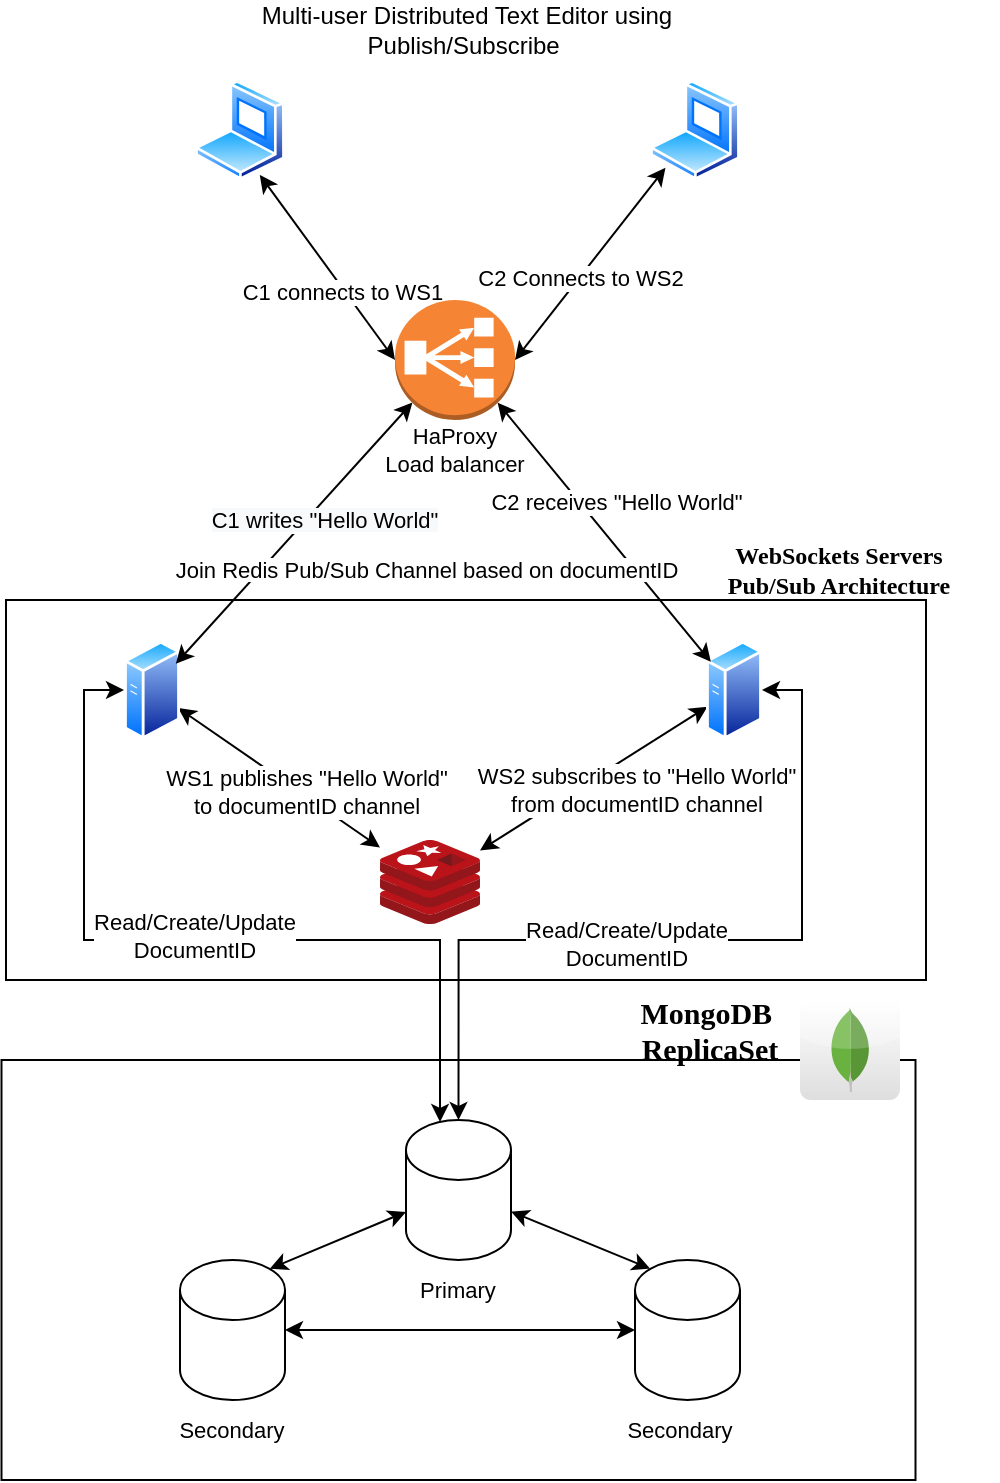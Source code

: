 <mxfile version="18.0.5" type="device"><diagram id="skI-NFIWk_TYZljmzwll" name="Page-1"><mxGraphModel dx="1007" dy="644" grid="1" gridSize="10" guides="1" tooltips="1" connect="1" arrows="1" fold="1" page="1" pageScale="1" pageWidth="850" pageHeight="1100" math="0" shadow="0"><root><mxCell id="0"/><mxCell id="1" parent="0"/><mxCell id="kSDzsmxgTj_N8TkI6QgM-19" value="" style="rounded=0;whiteSpace=wrap;html=1;fontSize=11;" vertex="1" parent="1"><mxGeometry x="160.75" y="790" width="457" height="210" as="geometry"/></mxCell><mxCell id="8jeDCrWK1Eqd4WJG0Ccv-8" style="rounded=0;orthogonalLoop=1;jettySize=auto;html=1;startArrow=classic;startFill=1;entryX=0;entryY=0.5;entryDx=0;entryDy=0;entryPerimeter=0;exitX=0.75;exitY=1;exitDx=0;exitDy=0;" parent="1" source="8jeDCrWK1Eqd4WJG0Ccv-1" target="8jeDCrWK1Eqd4WJG0Ccv-25" edge="1"><mxGeometry relative="1" as="geometry"><mxPoint x="207.498" y="297.997" as="sourcePoint"/><mxPoint x="247.5" y="388" as="targetPoint"/></mxGeometry></mxCell><mxCell id="kSDzsmxgTj_N8TkI6QgM-12" value="C1 connects to WS1" style="edgeLabel;html=1;align=center;verticalAlign=middle;resizable=0;points=[];" vertex="1" connectable="0" parent="8jeDCrWK1Eqd4WJG0Ccv-8"><mxGeometry x="0.237" y="-1" relative="1" as="geometry"><mxPoint as="offset"/></mxGeometry></mxCell><mxCell id="8jeDCrWK1Eqd4WJG0Ccv-1" value="" style="aspect=fixed;perimeter=ellipsePerimeter;html=1;align=center;shadow=0;dashed=0;spacingTop=3;image;image=img/lib/active_directory/laptop_client.svg;" parent="1" vertex="1"><mxGeometry x="257.5" y="300" width="45" height="50" as="geometry"/></mxCell><mxCell id="8jeDCrWK1Eqd4WJG0Ccv-10" style="edgeStyle=none;rounded=0;orthogonalLoop=1;jettySize=auto;html=1;startArrow=classic;startFill=1;entryX=1;entryY=0.5;entryDx=0;entryDy=0;entryPerimeter=0;" parent="1" source="8jeDCrWK1Eqd4WJG0Ccv-3" target="8jeDCrWK1Eqd4WJG0Ccv-25" edge="1"><mxGeometry relative="1" as="geometry"><mxPoint x="507.5" y="398" as="targetPoint"/></mxGeometry></mxCell><mxCell id="kSDzsmxgTj_N8TkI6QgM-13" value="C2 Connects to WS2" style="edgeLabel;html=1;align=center;verticalAlign=middle;resizable=0;points=[];" vertex="1" connectable="0" parent="8jeDCrWK1Eqd4WJG0Ccv-10"><mxGeometry x="0.142" relative="1" as="geometry"><mxPoint as="offset"/></mxGeometry></mxCell><mxCell id="8jeDCrWK1Eqd4WJG0Ccv-3" value="" style="aspect=fixed;perimeter=ellipsePerimeter;html=1;align=center;shadow=0;dashed=0;spacingTop=3;image;image=img/lib/active_directory/laptop_client.svg;" parent="1" vertex="1"><mxGeometry x="485" y="300" width="45" height="50" as="geometry"/></mxCell><mxCell id="8jeDCrWK1Eqd4WJG0Ccv-6" value="" style="rounded=0;whiteSpace=wrap;html=1;" parent="1" vertex="1"><mxGeometry x="163" y="560" width="460" height="190" as="geometry"/></mxCell><mxCell id="kSDzsmxgTj_N8TkI6QgM-3" style="rounded=0;orthogonalLoop=1;jettySize=auto;html=1;startArrow=classic;startFill=1;" edge="1" parent="1" source="8jeDCrWK1Eqd4WJG0Ccv-7" target="8jeDCrWK1Eqd4WJG0Ccv-38"><mxGeometry relative="1" as="geometry"/></mxCell><mxCell id="kSDzsmxgTj_N8TkI6QgM-4" value="WS1 publishes &quot;Hello World&quot;&lt;br&gt;to documentID channel" style="edgeLabel;html=1;align=center;verticalAlign=middle;resizable=0;points=[];" vertex="1" connectable="0" parent="kSDzsmxgTj_N8TkI6QgM-3"><mxGeometry x="0.231" y="2" relative="1" as="geometry"><mxPoint as="offset"/></mxGeometry></mxCell><mxCell id="kSDzsmxgTj_N8TkI6QgM-30" style="edgeStyle=orthogonalEdgeStyle;rounded=0;orthogonalLoop=1;jettySize=auto;html=1;fontSize=11;startArrow=classic;startFill=1;exitX=0;exitY=0.5;exitDx=0;exitDy=0;entryX=0.324;entryY=0.014;entryDx=0;entryDy=0;entryPerimeter=0;" edge="1" parent="1" source="8jeDCrWK1Eqd4WJG0Ccv-7" target="kSDzsmxgTj_N8TkI6QgM-21"><mxGeometry relative="1" as="geometry"><Array as="points"><mxPoint x="202" y="605"/><mxPoint x="202" y="730"/><mxPoint x="380" y="730"/></Array></mxGeometry></mxCell><mxCell id="kSDzsmxgTj_N8TkI6QgM-32" value="Read/Create/Update&lt;br&gt;DocumentID" style="edgeLabel;html=1;align=center;verticalAlign=middle;resizable=0;points=[];fontSize=11;" vertex="1" connectable="0" parent="kSDzsmxgTj_N8TkI6QgM-30"><mxGeometry x="-0.036" y="2" relative="1" as="geometry"><mxPoint as="offset"/></mxGeometry></mxCell><mxCell id="8jeDCrWK1Eqd4WJG0Ccv-7" value="" style="aspect=fixed;perimeter=ellipsePerimeter;html=1;align=center;shadow=0;dashed=0;spacingTop=3;image;image=img/lib/active_directory/generic_server.svg;" parent="1" vertex="1"><mxGeometry x="222" y="580" width="28.0" height="50" as="geometry"/></mxCell><mxCell id="kSDzsmxgTj_N8TkI6QgM-5" style="edgeStyle=none;rounded=0;orthogonalLoop=1;jettySize=auto;html=1;startArrow=classic;startFill=1;" edge="1" parent="1" source="8jeDCrWK1Eqd4WJG0Ccv-11" target="8jeDCrWK1Eqd4WJG0Ccv-38"><mxGeometry relative="1" as="geometry"/></mxCell><mxCell id="kSDzsmxgTj_N8TkI6QgM-8" value="WS2 subscribes to &quot;Hello World&quot;&lt;br&gt;from documentID channel" style="edgeLabel;html=1;align=center;verticalAlign=middle;resizable=0;points=[];" vertex="1" connectable="0" parent="kSDzsmxgTj_N8TkI6QgM-5"><mxGeometry x="0.202" y="-3" relative="1" as="geometry"><mxPoint x="34" y="1" as="offset"/></mxGeometry></mxCell><mxCell id="kSDzsmxgTj_N8TkI6QgM-31" style="edgeStyle=orthogonalEdgeStyle;rounded=0;orthogonalLoop=1;jettySize=auto;html=1;entryX=0.5;entryY=0;entryDx=0;entryDy=0;fontSize=11;startArrow=classic;startFill=1;exitX=1;exitY=0.5;exitDx=0;exitDy=0;entryPerimeter=0;" edge="1" parent="1" source="8jeDCrWK1Eqd4WJG0Ccv-11" target="kSDzsmxgTj_N8TkI6QgM-21"><mxGeometry relative="1" as="geometry"><Array as="points"><mxPoint x="561" y="605"/><mxPoint x="561" y="730"/><mxPoint x="389" y="730"/></Array></mxGeometry></mxCell><mxCell id="kSDzsmxgTj_N8TkI6QgM-33" value="Read/Create/Update&lt;br&gt;DocumentID" style="edgeLabel;html=1;align=center;verticalAlign=middle;resizable=0;points=[];fontSize=11;" vertex="1" connectable="0" parent="kSDzsmxgTj_N8TkI6QgM-31"><mxGeometry x="0.145" y="2" relative="1" as="geometry"><mxPoint as="offset"/></mxGeometry></mxCell><mxCell id="8jeDCrWK1Eqd4WJG0Ccv-11" value="" style="aspect=fixed;perimeter=ellipsePerimeter;html=1;align=center;shadow=0;dashed=0;spacingTop=3;image;image=img/lib/active_directory/generic_server.svg;" parent="1" vertex="1"><mxGeometry x="513" y="580" width="28.0" height="50" as="geometry"/></mxCell><mxCell id="8jeDCrWK1Eqd4WJG0Ccv-18" value="Multi-user&amp;nbsp;Distributed Text Editor using Publish/Subscribe&amp;nbsp;" style="text;html=1;strokeColor=none;fillColor=none;align=center;verticalAlign=middle;whiteSpace=wrap;rounded=0;" parent="1" vertex="1"><mxGeometry x="250.5" y="260" width="285" height="30" as="geometry"/></mxCell><mxCell id="8jeDCrWK1Eqd4WJG0Ccv-33" style="edgeStyle=none;rounded=0;orthogonalLoop=1;jettySize=auto;html=1;startArrow=classic;startFill=1;exitX=0.145;exitY=0.855;exitDx=0;exitDy=0;exitPerimeter=0;" parent="1" source="8jeDCrWK1Eqd4WJG0Ccv-25" target="8jeDCrWK1Eqd4WJG0Ccv-7" edge="1"><mxGeometry relative="1" as="geometry"><mxPoint x="360" y="460" as="sourcePoint"/><mxPoint x="390" y="560" as="targetPoint"/></mxGeometry></mxCell><mxCell id="kSDzsmxgTj_N8TkI6QgM-40" value="&lt;span style=&quot;background-color: rgb(248, 249, 250);&quot;&gt;C1 writes &quot;Hello World&quot;&lt;/span&gt;" style="edgeLabel;html=1;align=center;verticalAlign=middle;resizable=0;points=[];fontSize=11;fontFamily=Helvetica;" vertex="1" connectable="0" parent="8jeDCrWK1Eqd4WJG0Ccv-33"><mxGeometry x="-0.262" y="-1" relative="1" as="geometry"><mxPoint y="11" as="offset"/></mxGeometry></mxCell><mxCell id="8jeDCrWK1Eqd4WJG0Ccv-38" value="" style="sketch=0;aspect=fixed;html=1;points=[];align=center;image;fontSize=12;image=img/lib/mscae/Cache_Redis_Product.svg;" parent="1" vertex="1"><mxGeometry x="350" y="680" width="50" height="42" as="geometry"/></mxCell><mxCell id="kSDzsmxgTj_N8TkI6QgM-7" style="edgeStyle=none;rounded=0;orthogonalLoop=1;jettySize=auto;html=1;startArrow=classic;startFill=1;exitX=0.855;exitY=0.855;exitDx=0;exitDy=0;exitPerimeter=0;" edge="1" parent="1" source="8jeDCrWK1Eqd4WJG0Ccv-25" target="8jeDCrWK1Eqd4WJG0Ccv-11"><mxGeometry relative="1" as="geometry"/></mxCell><mxCell id="kSDzsmxgTj_N8TkI6QgM-16" value="C2 receives &quot;Hello World&quot;" style="edgeLabel;html=1;align=center;verticalAlign=middle;resizable=0;points=[];" vertex="1" connectable="0" parent="kSDzsmxgTj_N8TkI6QgM-7"><mxGeometry x="-0.103" relative="1" as="geometry"><mxPoint x="11" y="-9" as="offset"/></mxGeometry></mxCell><mxCell id="kSDzsmxgTj_N8TkI6QgM-20" value="" style="dashed=0;outlineConnect=0;html=1;align=center;labelPosition=center;verticalLabelPosition=bottom;verticalAlign=top;shape=mxgraph.webicons.mongodb;gradientColor=#DFDEDE;fontSize=11;" vertex="1" parent="1"><mxGeometry x="560" y="760" width="50" height="50" as="geometry"/></mxCell><mxCell id="kSDzsmxgTj_N8TkI6QgM-24" style="edgeStyle=none;rounded=0;orthogonalLoop=1;jettySize=auto;html=1;entryX=0.855;entryY=0;entryDx=0;entryDy=4.35;entryPerimeter=0;fontSize=11;startArrow=classic;startFill=1;" edge="1" parent="1" source="kSDzsmxgTj_N8TkI6QgM-21" target="kSDzsmxgTj_N8TkI6QgM-22"><mxGeometry relative="1" as="geometry"/></mxCell><mxCell id="kSDzsmxgTj_N8TkI6QgM-25" style="edgeStyle=none;rounded=0;orthogonalLoop=1;jettySize=auto;html=1;entryX=0.145;entryY=0;entryDx=0;entryDy=4.35;entryPerimeter=0;fontSize=11;startArrow=classic;startFill=1;" edge="1" parent="1" source="kSDzsmxgTj_N8TkI6QgM-21" target="kSDzsmxgTj_N8TkI6QgM-23"><mxGeometry relative="1" as="geometry"/></mxCell><mxCell id="kSDzsmxgTj_N8TkI6QgM-21" value="" style="shape=cylinder3;whiteSpace=wrap;html=1;boundedLbl=1;backgroundOutline=1;size=15;fontSize=11;" vertex="1" parent="1"><mxGeometry x="363" y="820" width="52.5" height="70" as="geometry"/></mxCell><mxCell id="kSDzsmxgTj_N8TkI6QgM-22" value="" style="shape=cylinder3;whiteSpace=wrap;html=1;boundedLbl=1;backgroundOutline=1;size=15;fontSize=11;" vertex="1" parent="1"><mxGeometry x="250" y="890" width="52.5" height="70" as="geometry"/></mxCell><mxCell id="kSDzsmxgTj_N8TkI6QgM-26" style="edgeStyle=none;rounded=0;orthogonalLoop=1;jettySize=auto;html=1;fontSize=11;startArrow=classic;startFill=1;" edge="1" parent="1" source="kSDzsmxgTj_N8TkI6QgM-23" target="kSDzsmxgTj_N8TkI6QgM-22"><mxGeometry relative="1" as="geometry"/></mxCell><mxCell id="kSDzsmxgTj_N8TkI6QgM-23" value="" style="shape=cylinder3;whiteSpace=wrap;html=1;boundedLbl=1;backgroundOutline=1;size=15;fontSize=11;" vertex="1" parent="1"><mxGeometry x="477.5" y="890" width="52.5" height="70" as="geometry"/></mxCell><mxCell id="kSDzsmxgTj_N8TkI6QgM-27" value="Secondary" style="text;html=1;strokeColor=none;fillColor=none;align=center;verticalAlign=middle;whiteSpace=wrap;rounded=0;fontSize=11;" vertex="1" parent="1"><mxGeometry x="246.25" y="960" width="60" height="30" as="geometry"/></mxCell><mxCell id="kSDzsmxgTj_N8TkI6QgM-28" value="Secondary" style="text;html=1;strokeColor=none;fillColor=none;align=center;verticalAlign=middle;whiteSpace=wrap;rounded=0;fontSize=11;" vertex="1" parent="1"><mxGeometry x="470" y="960" width="60" height="30" as="geometry"/></mxCell><mxCell id="kSDzsmxgTj_N8TkI6QgM-29" value="Primary" style="text;html=1;strokeColor=none;fillColor=none;align=center;verticalAlign=middle;whiteSpace=wrap;rounded=0;fontSize=11;" vertex="1" parent="1"><mxGeometry x="359.25" y="890" width="60" height="30" as="geometry"/></mxCell><mxCell id="kSDzsmxgTj_N8TkI6QgM-34" value="MongoDB&amp;nbsp;&lt;br style=&quot;font-size: 15px;&quot;&gt;ReplicaSet" style="text;html=1;strokeColor=none;fillColor=none;align=center;verticalAlign=middle;whiteSpace=wrap;rounded=0;fontSize=15;fontFamily=Lucida Console;fontStyle=1" vertex="1" parent="1"><mxGeometry x="485" y="760" width="60" height="30" as="geometry"/></mxCell><mxCell id="kSDzsmxgTj_N8TkI6QgM-35" value="WebSockets Servers&lt;br style=&quot;font-size: 12px;&quot;&gt;Pub/Sub Architecture" style="text;html=1;strokeColor=none;fillColor=none;align=center;verticalAlign=middle;whiteSpace=wrap;rounded=0;fontSize=12;fontFamily=Lucida Console;fontStyle=1" vertex="1" parent="1"><mxGeometry x="500" y="530" width="158.75" height="30" as="geometry"/></mxCell><mxCell id="kSDzsmxgTj_N8TkI6QgM-36" value="&lt;span style=&quot;font-family: Helvetica; font-size: 11px; background-color: rgb(255, 255, 255);&quot;&gt;Join Redis Pub/Sub Channel based on documentID&lt;/span&gt;" style="text;html=1;strokeColor=none;fillColor=none;align=center;verticalAlign=middle;whiteSpace=wrap;rounded=0;fontFamily=Lucida Console;fontSize=12;" vertex="1" parent="1"><mxGeometry x="206" y="530" width="335" height="30" as="geometry"/></mxCell><mxCell id="8jeDCrWK1Eqd4WJG0Ccv-25" value="" style="outlineConnect=0;dashed=0;verticalLabelPosition=bottom;verticalAlign=top;align=center;html=1;shape=mxgraph.aws3.classic_load_balancer;fillColor=#F58534;gradientColor=none;" parent="1" vertex="1"><mxGeometry x="357.5" y="410" width="60" height="60" as="geometry"/></mxCell><mxCell id="kSDzsmxgTj_N8TkI6QgM-37" value="HaProxy&lt;br style=&quot;font-size: 11px;&quot;&gt;Load balancer" style="text;html=1;strokeColor=none;fillColor=none;align=center;verticalAlign=middle;whiteSpace=wrap;rounded=0;fontFamily=Helvetica;fontSize=11;labelBorderColor=none;" vertex="1" parent="1"><mxGeometry x="327" y="470" width="121" height="30" as="geometry"/></mxCell></root></mxGraphModel></diagram></mxfile>